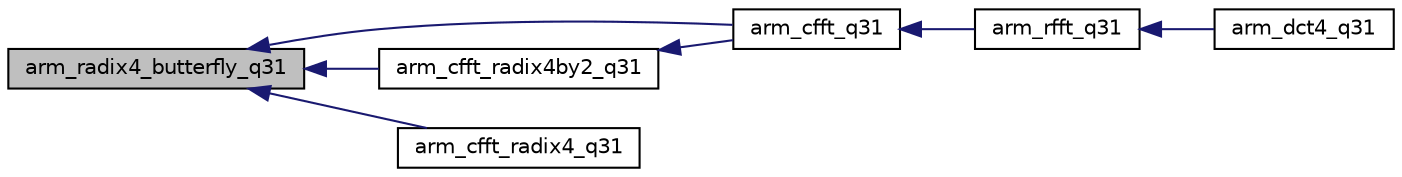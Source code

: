 digraph "arm_radix4_butterfly_q31"
{
  edge [fontname="Helvetica",fontsize="10",labelfontname="Helvetica",labelfontsize="10"];
  node [fontname="Helvetica",fontsize="10",shape=record];
  rankdir="LR";
  Node25 [label="arm_radix4_butterfly_q31",height=0.2,width=0.4,color="black", fillcolor="grey75", style="filled", fontcolor="black"];
  Node25 -> Node26 [dir="back",color="midnightblue",fontsize="10",style="solid",fontname="Helvetica"];
  Node26 [label="arm_cfft_q31",height=0.2,width=0.4,color="black", fillcolor="white", style="filled",URL="$group___complex_f_f_t.html#ga5a0008bd997ab6e2e299ef2fb272fb4b",tooltip="Processing function for the fixed-point complex FFT in Q31 format. "];
  Node26 -> Node27 [dir="back",color="midnightblue",fontsize="10",style="solid",fontname="Helvetica"];
  Node27 [label="arm_rfft_q31",height=0.2,width=0.4,color="black", fillcolor="white", style="filled",URL="$group___real_f_f_t.html#gabaeab5646aeea9844e6d42ca8c73fe3a",tooltip="Processing function for the Q31 RFFT/RIFFT. "];
  Node27 -> Node28 [dir="back",color="midnightblue",fontsize="10",style="solid",fontname="Helvetica"];
  Node28 [label="arm_dct4_q31",height=0.2,width=0.4,color="black", fillcolor="white", style="filled",URL="$group___d_c_t4___i_d_c_t4.html#gad04d0baab6ed081d8e8afe02538eb80b",tooltip="Processing function for the Q31 DCT4/IDCT4. "];
  Node25 -> Node29 [dir="back",color="midnightblue",fontsize="10",style="solid",fontname="Helvetica"];
  Node29 [label="arm_cfft_radix4by2_q31",height=0.2,width=0.4,color="black", fillcolor="white", style="filled",URL="$arm__cfft__q31_8c.html#af6df8bf714c30d44e6b871ea87d22b30",tooltip="end of ComplexFFT group "];
  Node29 -> Node26 [dir="back",color="midnightblue",fontsize="10",style="solid",fontname="Helvetica"];
  Node25 -> Node30 [dir="back",color="midnightblue",fontsize="10",style="solid",fontname="Helvetica"];
  Node30 [label="arm_cfft_radix4_q31",height=0.2,width=0.4,color="black", fillcolor="white", style="filled",URL="$group___complex_f_f_t.html#gafde3ee1f58cf393b45a9073174fff548",tooltip="Processing function for the Q31 CFFT/CIFFT. "];
}
